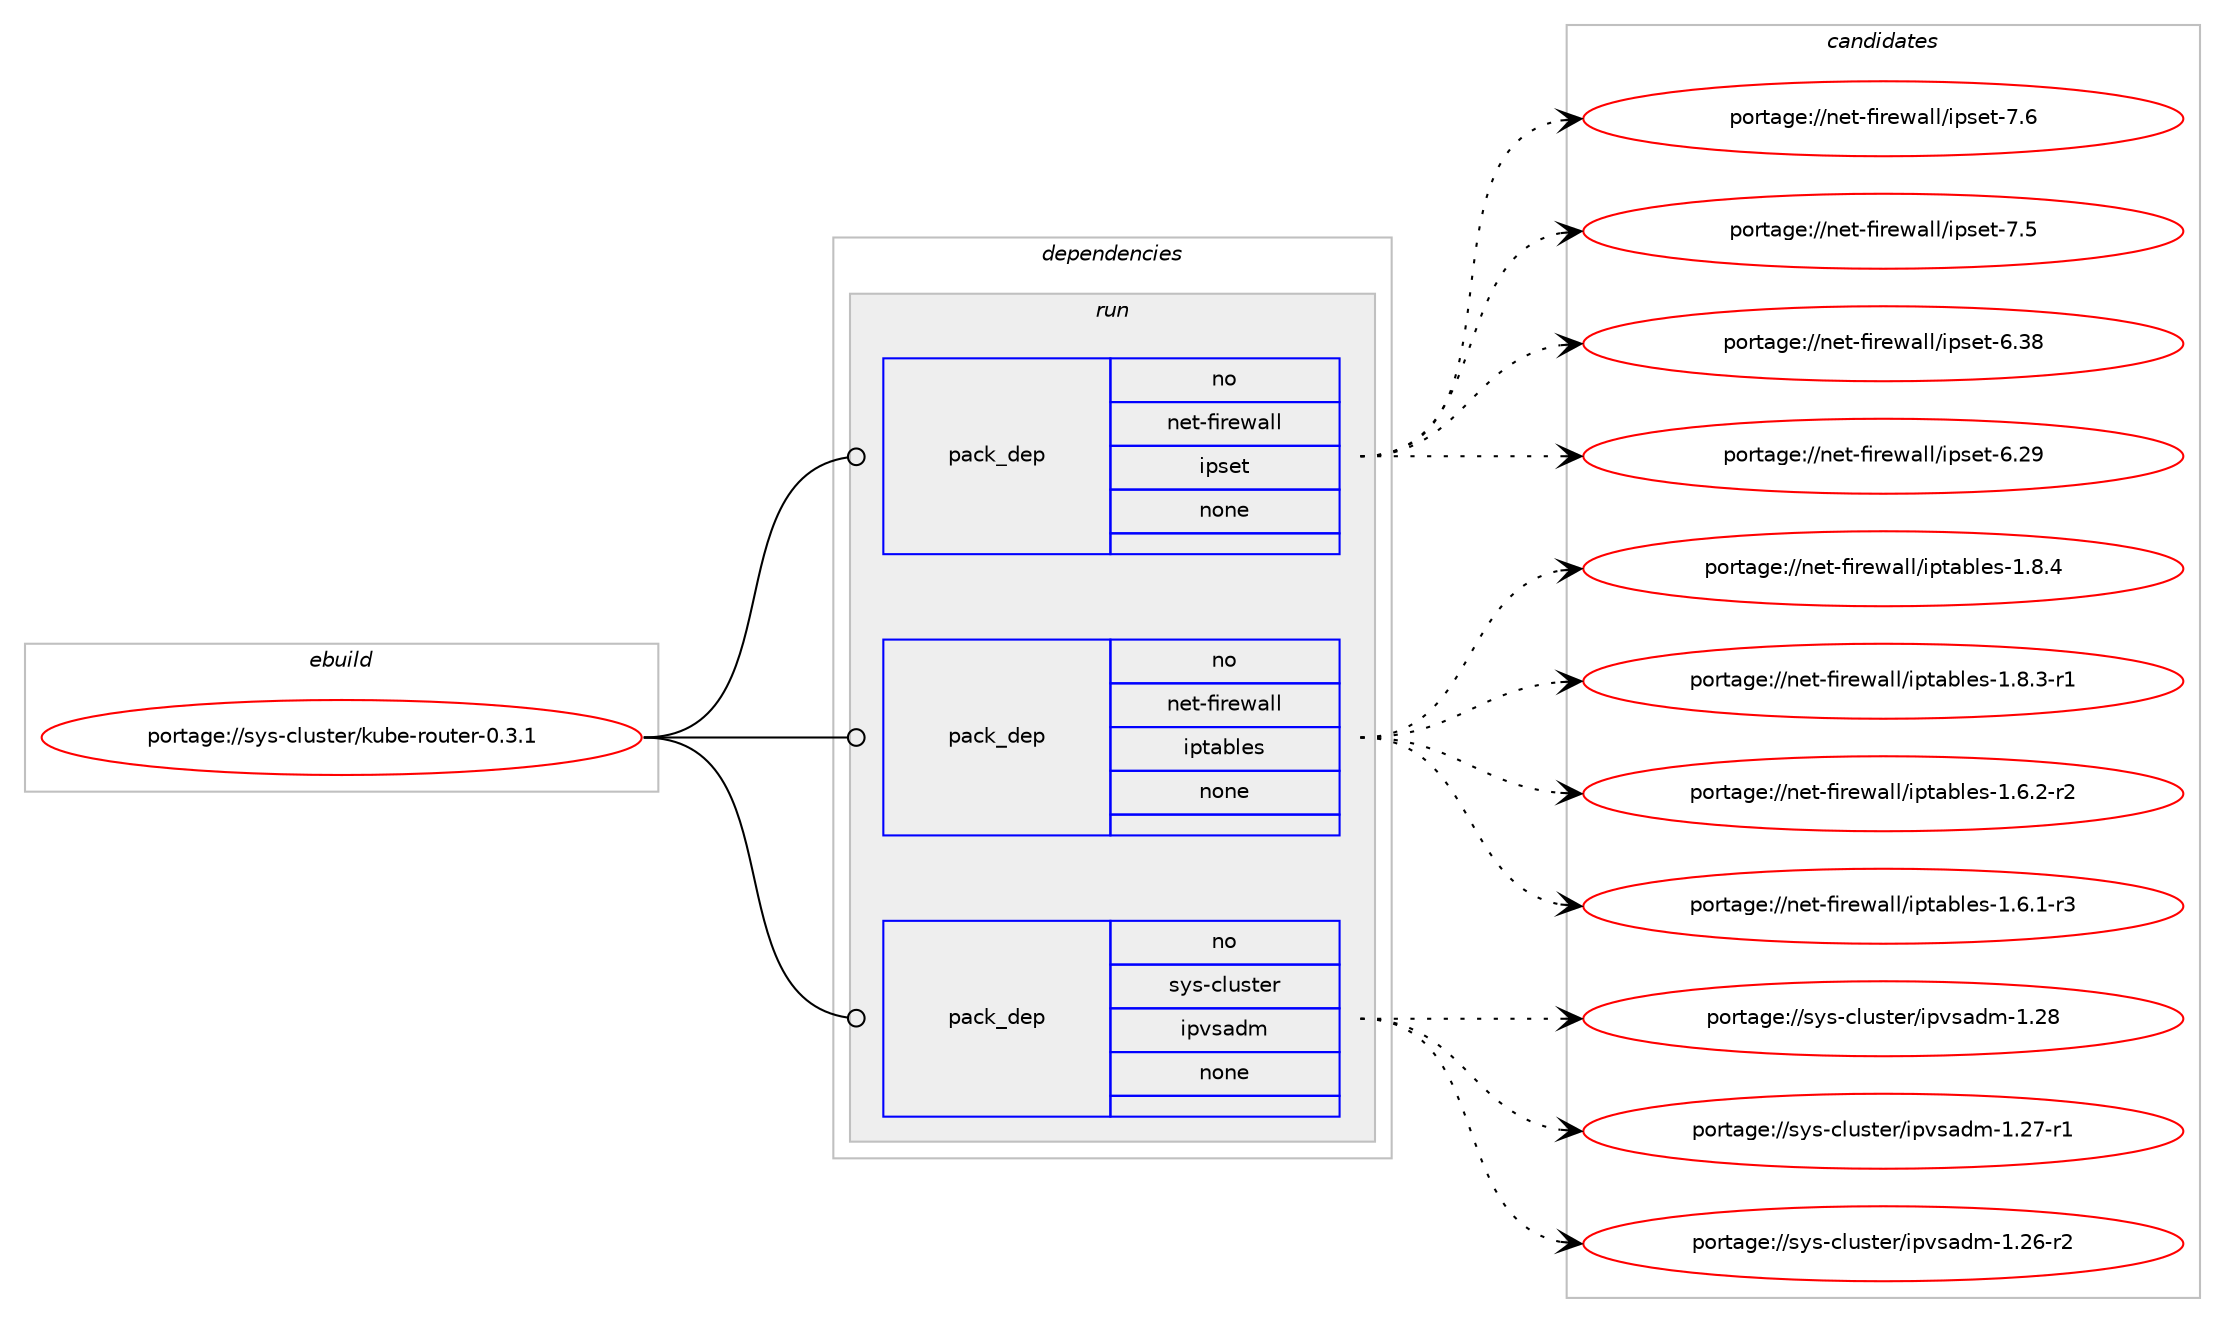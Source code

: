 digraph prolog {

# *************
# Graph options
# *************

newrank=true;
concentrate=true;
compound=true;
graph [rankdir=LR,fontname=Helvetica,fontsize=10,ranksep=1.5];#, ranksep=2.5, nodesep=0.2];
edge  [arrowhead=vee];
node  [fontname=Helvetica,fontsize=10];

# **********
# The ebuild
# **********

subgraph cluster_leftcol {
color=gray;
rank=same;
label=<<i>ebuild</i>>;
id [label="portage://sys-cluster/kube-router-0.3.1", color=red, width=4, href="../sys-cluster/kube-router-0.3.1.svg"];
}

# ****************
# The dependencies
# ****************

subgraph cluster_midcol {
color=gray;
label=<<i>dependencies</i>>;
subgraph cluster_compile {
fillcolor="#eeeeee";
style=filled;
label=<<i>compile</i>>;
}
subgraph cluster_compileandrun {
fillcolor="#eeeeee";
style=filled;
label=<<i>compile and run</i>>;
}
subgraph cluster_run {
fillcolor="#eeeeee";
style=filled;
label=<<i>run</i>>;
subgraph pack21382 {
dependency26522 [label=<<TABLE BORDER="0" CELLBORDER="1" CELLSPACING="0" CELLPADDING="4" WIDTH="220"><TR><TD ROWSPAN="6" CELLPADDING="30">pack_dep</TD></TR><TR><TD WIDTH="110">no</TD></TR><TR><TD>net-firewall</TD></TR><TR><TD>ipset</TD></TR><TR><TD>none</TD></TR><TR><TD></TD></TR></TABLE>>, shape=none, color=blue];
}
id:e -> dependency26522:w [weight=20,style="solid",arrowhead="odot"];
subgraph pack21383 {
dependency26523 [label=<<TABLE BORDER="0" CELLBORDER="1" CELLSPACING="0" CELLPADDING="4" WIDTH="220"><TR><TD ROWSPAN="6" CELLPADDING="30">pack_dep</TD></TR><TR><TD WIDTH="110">no</TD></TR><TR><TD>net-firewall</TD></TR><TR><TD>iptables</TD></TR><TR><TD>none</TD></TR><TR><TD></TD></TR></TABLE>>, shape=none, color=blue];
}
id:e -> dependency26523:w [weight=20,style="solid",arrowhead="odot"];
subgraph pack21384 {
dependency26524 [label=<<TABLE BORDER="0" CELLBORDER="1" CELLSPACING="0" CELLPADDING="4" WIDTH="220"><TR><TD ROWSPAN="6" CELLPADDING="30">pack_dep</TD></TR><TR><TD WIDTH="110">no</TD></TR><TR><TD>sys-cluster</TD></TR><TR><TD>ipvsadm</TD></TR><TR><TD>none</TD></TR><TR><TD></TD></TR></TABLE>>, shape=none, color=blue];
}
id:e -> dependency26524:w [weight=20,style="solid",arrowhead="odot"];
}
}

# **************
# The candidates
# **************

subgraph cluster_choices {
rank=same;
color=gray;
label=<<i>candidates</i>>;

subgraph choice21382 {
color=black;
nodesep=1;
choice11010111645102105114101119971081084710511211510111645554654 [label="portage://net-firewall/ipset-7.6", color=red, width=4,href="../net-firewall/ipset-7.6.svg"];
choice11010111645102105114101119971081084710511211510111645554653 [label="portage://net-firewall/ipset-7.5", color=red, width=4,href="../net-firewall/ipset-7.5.svg"];
choice1101011164510210511410111997108108471051121151011164554465156 [label="portage://net-firewall/ipset-6.38", color=red, width=4,href="../net-firewall/ipset-6.38.svg"];
choice1101011164510210511410111997108108471051121151011164554465057 [label="portage://net-firewall/ipset-6.29", color=red, width=4,href="../net-firewall/ipset-6.29.svg"];
dependency26522:e -> choice11010111645102105114101119971081084710511211510111645554654:w [style=dotted,weight="100"];
dependency26522:e -> choice11010111645102105114101119971081084710511211510111645554653:w [style=dotted,weight="100"];
dependency26522:e -> choice1101011164510210511410111997108108471051121151011164554465156:w [style=dotted,weight="100"];
dependency26522:e -> choice1101011164510210511410111997108108471051121151011164554465057:w [style=dotted,weight="100"];
}
subgraph choice21383 {
color=black;
nodesep=1;
choice1101011164510210511410111997108108471051121169798108101115454946564652 [label="portage://net-firewall/iptables-1.8.4", color=red, width=4,href="../net-firewall/iptables-1.8.4.svg"];
choice11010111645102105114101119971081084710511211697981081011154549465646514511449 [label="portage://net-firewall/iptables-1.8.3-r1", color=red, width=4,href="../net-firewall/iptables-1.8.3-r1.svg"];
choice11010111645102105114101119971081084710511211697981081011154549465446504511450 [label="portage://net-firewall/iptables-1.6.2-r2", color=red, width=4,href="../net-firewall/iptables-1.6.2-r2.svg"];
choice11010111645102105114101119971081084710511211697981081011154549465446494511451 [label="portage://net-firewall/iptables-1.6.1-r3", color=red, width=4,href="../net-firewall/iptables-1.6.1-r3.svg"];
dependency26523:e -> choice1101011164510210511410111997108108471051121169798108101115454946564652:w [style=dotted,weight="100"];
dependency26523:e -> choice11010111645102105114101119971081084710511211697981081011154549465646514511449:w [style=dotted,weight="100"];
dependency26523:e -> choice11010111645102105114101119971081084710511211697981081011154549465446504511450:w [style=dotted,weight="100"];
dependency26523:e -> choice11010111645102105114101119971081084710511211697981081011154549465446494511451:w [style=dotted,weight="100"];
}
subgraph choice21384 {
color=black;
nodesep=1;
choice115121115459910811711511610111447105112118115971001094549465056 [label="portage://sys-cluster/ipvsadm-1.28", color=red, width=4,href="../sys-cluster/ipvsadm-1.28.svg"];
choice1151211154599108117115116101114471051121181159710010945494650554511449 [label="portage://sys-cluster/ipvsadm-1.27-r1", color=red, width=4,href="../sys-cluster/ipvsadm-1.27-r1.svg"];
choice1151211154599108117115116101114471051121181159710010945494650544511450 [label="portage://sys-cluster/ipvsadm-1.26-r2", color=red, width=4,href="../sys-cluster/ipvsadm-1.26-r2.svg"];
dependency26524:e -> choice115121115459910811711511610111447105112118115971001094549465056:w [style=dotted,weight="100"];
dependency26524:e -> choice1151211154599108117115116101114471051121181159710010945494650554511449:w [style=dotted,weight="100"];
dependency26524:e -> choice1151211154599108117115116101114471051121181159710010945494650544511450:w [style=dotted,weight="100"];
}
}

}
